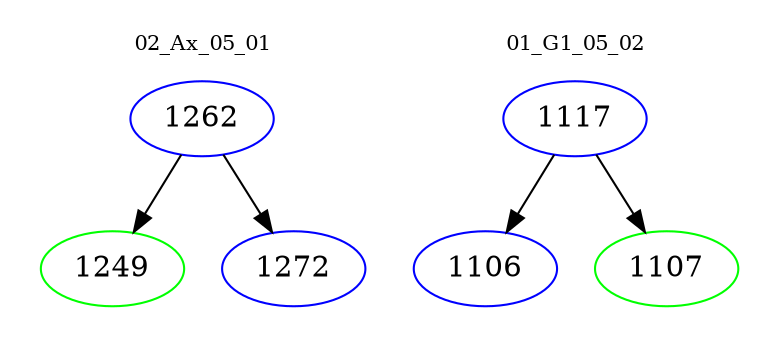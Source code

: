 digraph{
subgraph cluster_0 {
color = white
label = "02_Ax_05_01";
fontsize=10;
T0_1262 [label="1262", color="blue"]
T0_1262 -> T0_1249 [color="black"]
T0_1249 [label="1249", color="green"]
T0_1262 -> T0_1272 [color="black"]
T0_1272 [label="1272", color="blue"]
}
subgraph cluster_1 {
color = white
label = "01_G1_05_02";
fontsize=10;
T1_1117 [label="1117", color="blue"]
T1_1117 -> T1_1106 [color="black"]
T1_1106 [label="1106", color="blue"]
T1_1117 -> T1_1107 [color="black"]
T1_1107 [label="1107", color="green"]
}
}
